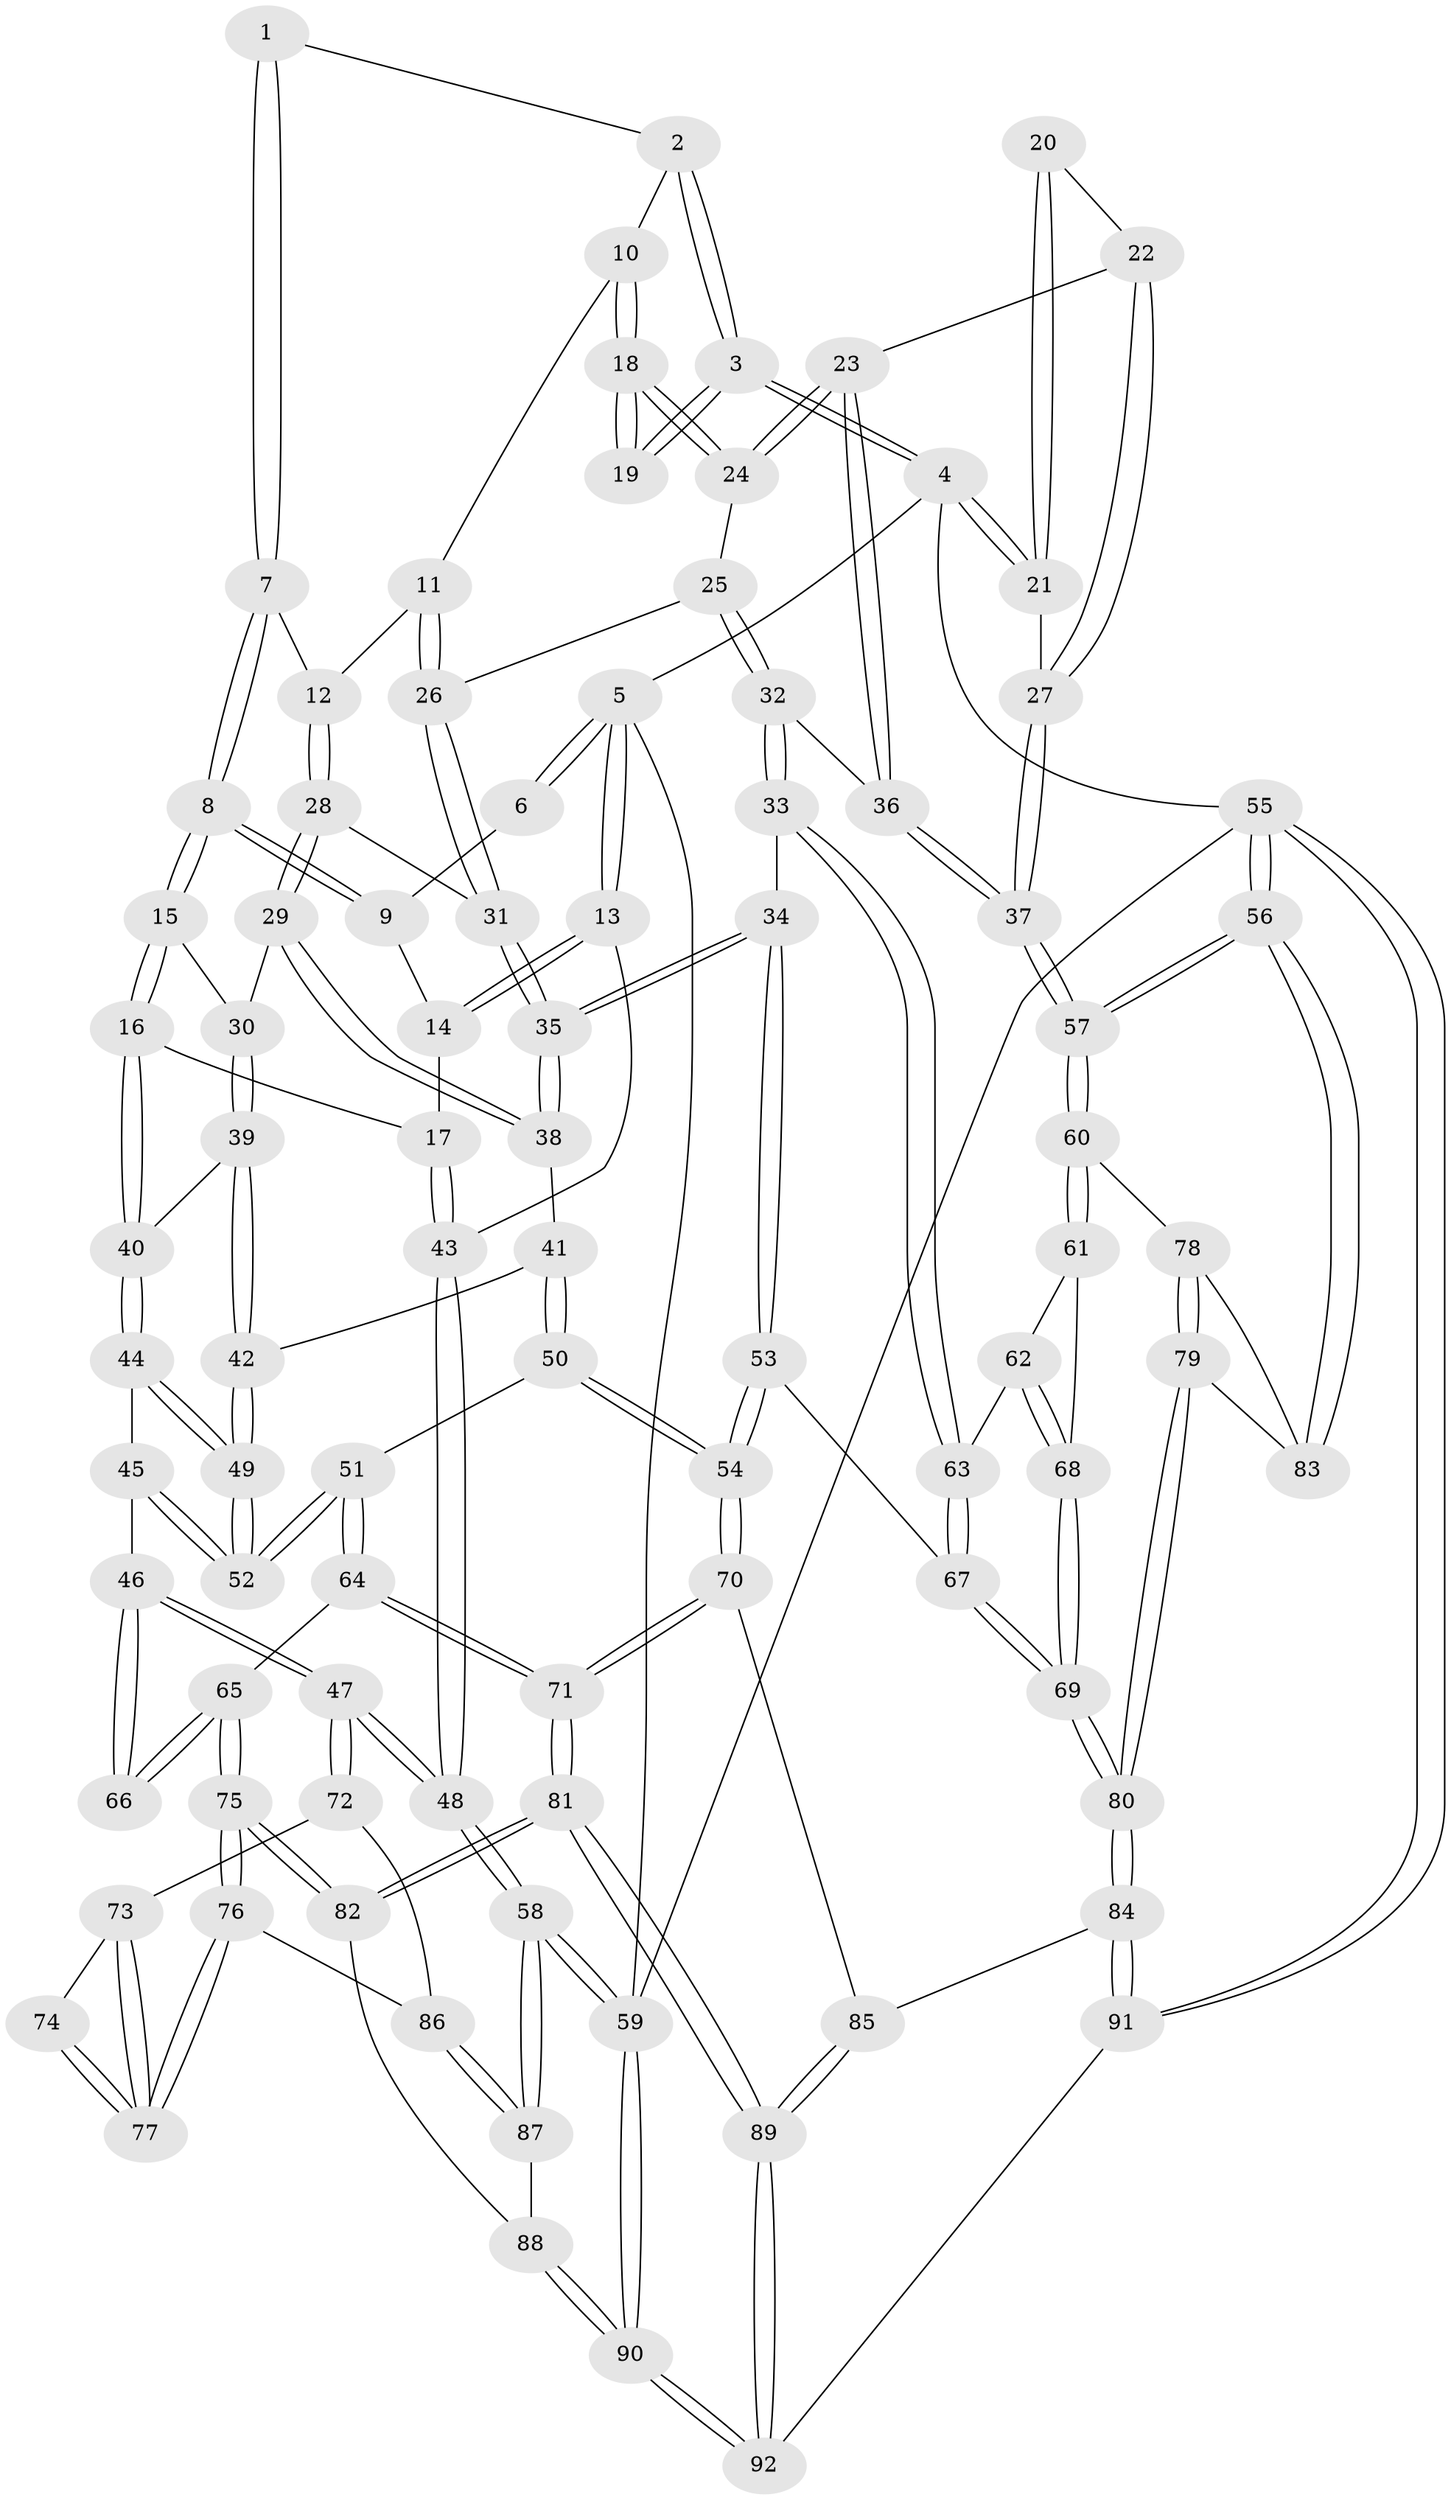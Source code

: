// Generated by graph-tools (version 1.1) at 2025/51/03/09/25 03:51:01]
// undirected, 92 vertices, 227 edges
graph export_dot {
graph [start="1"]
  node [color=gray90,style=filled];
  1 [pos="+0.5558060745638123+0"];
  2 [pos="+0.6087081267437905+0"];
  3 [pos="+1+0"];
  4 [pos="+1+0"];
  5 [pos="+0+0"];
  6 [pos="+0.34975024303191615+0"];
  7 [pos="+0.4877020805121688+0.2041424692426349"];
  8 [pos="+0.3960001988001986+0.24238790484148742"];
  9 [pos="+0.3078199191612913+0"];
  10 [pos="+0.6794621117540376+0.040236659998806476"];
  11 [pos="+0.596229340331999+0.20900264374828728"];
  12 [pos="+0.5626974698596152+0.23542924862081469"];
  13 [pos="+0+0.059096809278638036"];
  14 [pos="+0.21313949768441387+0.07961993720344958"];
  15 [pos="+0.3953166428748088+0.24435155029919065"];
  16 [pos="+0.24049865070642484+0.3686041551243483"];
  17 [pos="+0.14641831211489684+0.3049782833127458"];
  18 [pos="+0.7750541623713224+0.14238927244245897"];
  19 [pos="+0.830366827113288+0.13118274144519834"];
  20 [pos="+0.9011359115421088+0.14374728362337993"];
  21 [pos="+1+0"];
  22 [pos="+0.9797004400632556+0.2200845022133828"];
  23 [pos="+0.864782941915435+0.2792581466435836"];
  24 [pos="+0.7825419872616772+0.23577936446153147"];
  25 [pos="+0.7819919415405321+0.23650672988965968"];
  26 [pos="+0.6880719278807341+0.2863779063522847"];
  27 [pos="+1+0.26006364228153434"];
  28 [pos="+0.5622387245153107+0.3048834014373103"];
  29 [pos="+0.5226826586196999+0.36406839451857925"];
  30 [pos="+0.5052045090475298+0.3553821987462378"];
  31 [pos="+0.66918501935727+0.31218255026657293"];
  32 [pos="+0.7625120429439363+0.5071412178966012"];
  33 [pos="+0.7431513619560984+0.517932679292398"];
  34 [pos="+0.6922968343254408+0.5067590146436699"];
  35 [pos="+0.6784193743324629+0.4989207125264458"];
  36 [pos="+0.9559673619679271+0.46767640253170795"];
  37 [pos="+1+0.51010042467165"];
  38 [pos="+0.5568263614367154+0.47596332119063867"];
  39 [pos="+0.32398061596524247+0.405700654299902"];
  40 [pos="+0.24055741422973007+0.36874246091676266"];
  41 [pos="+0.5487389956279155+0.4810173181104544"];
  42 [pos="+0.4217013951082949+0.48364815268736566"];
  43 [pos="+0+0.3301015623800712"];
  44 [pos="+0.2393294967401751+0.3791017074581622"];
  45 [pos="+0.18849277960261224+0.5284575656284789"];
  46 [pos="+0.15671416960750273+0.5738474358657217"];
  47 [pos="+0+0.6377548358394832"];
  48 [pos="+0+0.6327216717435277"];
  49 [pos="+0.35411216901335235+0.6076896559158058"];
  50 [pos="+0.46893082310416606+0.6693225958685278"];
  51 [pos="+0.36239682251179167+0.6607489947182539"];
  52 [pos="+0.3537725191664419+0.6107634851521485"];
  53 [pos="+0.5491199461776918+0.7428079081793375"];
  54 [pos="+0.5459591984756382+0.743909991606776"];
  55 [pos="+1+1"];
  56 [pos="+1+1"];
  57 [pos="+1+0.5705476881209826"];
  58 [pos="+0+0.7314328543268077"];
  59 [pos="+0+1"];
  60 [pos="+0.9599448135301477+0.7112498849179878"];
  61 [pos="+0.9258733411250772+0.7038098552929533"];
  62 [pos="+0.7678020455969556+0.5878612787272814"];
  63 [pos="+0.7453941951030885+0.530395279781794"];
  64 [pos="+0.3191887138929218+0.7004055011532775"];
  65 [pos="+0.2814490326165512+0.7008741690515636"];
  66 [pos="+0.24595312163238625+0.6966659683502756"];
  67 [pos="+0.6520150394530629+0.7492925971684687"];
  68 [pos="+0.7782835388397867+0.7336731980137992"];
  69 [pos="+0.7501634440695346+0.7996037582009428"];
  70 [pos="+0.5411404194606552+0.7617491888491031"];
  71 [pos="+0.3808158619758105+0.9499028756081132"];
  72 [pos="+0+0.6940086498607513"];
  73 [pos="+0.07212611744325242+0.7300884227759471"];
  74 [pos="+0.2376956175609238+0.7027551182862127"];
  75 [pos="+0.2165888213783987+0.901914822370892"];
  76 [pos="+0.1745819903741966+0.8606380222038966"];
  77 [pos="+0.17083393851824846+0.8236068010239521"];
  78 [pos="+0.9364268417637391+0.7645890213684444"];
  79 [pos="+0.7831408529171016+0.8912110444267453"];
  80 [pos="+0.7822478700063771+0.8914956308830427"];
  81 [pos="+0.3516748064186623+1"];
  82 [pos="+0.31374691351192113+1"];
  83 [pos="+0.9968165464961767+0.9112186740410567"];
  84 [pos="+0.778287988664551+0.8998295251045724"];
  85 [pos="+0.6160943502806564+0.887864824398935"];
  86 [pos="+0.08948153643927514+0.8695168713668483"];
  87 [pos="+0.06245686564965228+0.914416807996908"];
  88 [pos="+0.05990755913620573+0.9328715146887451"];
  89 [pos="+0.37417714078631503+1"];
  90 [pos="+0+1"];
  91 [pos="+0.7631582418175098+1"];
  92 [pos="+0.3746330894457648+1"];
  1 -- 2;
  1 -- 7;
  1 -- 7;
  2 -- 3;
  2 -- 3;
  2 -- 10;
  3 -- 4;
  3 -- 4;
  3 -- 19;
  3 -- 19;
  4 -- 5;
  4 -- 21;
  4 -- 21;
  4 -- 55;
  5 -- 6;
  5 -- 6;
  5 -- 13;
  5 -- 13;
  5 -- 59;
  6 -- 9;
  7 -- 8;
  7 -- 8;
  7 -- 12;
  8 -- 9;
  8 -- 9;
  8 -- 15;
  8 -- 15;
  9 -- 14;
  10 -- 11;
  10 -- 18;
  10 -- 18;
  11 -- 12;
  11 -- 26;
  11 -- 26;
  12 -- 28;
  12 -- 28;
  13 -- 14;
  13 -- 14;
  13 -- 43;
  14 -- 17;
  15 -- 16;
  15 -- 16;
  15 -- 30;
  16 -- 17;
  16 -- 40;
  16 -- 40;
  17 -- 43;
  17 -- 43;
  18 -- 19;
  18 -- 19;
  18 -- 24;
  18 -- 24;
  20 -- 21;
  20 -- 21;
  20 -- 22;
  21 -- 27;
  22 -- 23;
  22 -- 27;
  22 -- 27;
  23 -- 24;
  23 -- 24;
  23 -- 36;
  23 -- 36;
  24 -- 25;
  25 -- 26;
  25 -- 32;
  25 -- 32;
  26 -- 31;
  26 -- 31;
  27 -- 37;
  27 -- 37;
  28 -- 29;
  28 -- 29;
  28 -- 31;
  29 -- 30;
  29 -- 38;
  29 -- 38;
  30 -- 39;
  30 -- 39;
  31 -- 35;
  31 -- 35;
  32 -- 33;
  32 -- 33;
  32 -- 36;
  33 -- 34;
  33 -- 63;
  33 -- 63;
  34 -- 35;
  34 -- 35;
  34 -- 53;
  34 -- 53;
  35 -- 38;
  35 -- 38;
  36 -- 37;
  36 -- 37;
  37 -- 57;
  37 -- 57;
  38 -- 41;
  39 -- 40;
  39 -- 42;
  39 -- 42;
  40 -- 44;
  40 -- 44;
  41 -- 42;
  41 -- 50;
  41 -- 50;
  42 -- 49;
  42 -- 49;
  43 -- 48;
  43 -- 48;
  44 -- 45;
  44 -- 49;
  44 -- 49;
  45 -- 46;
  45 -- 52;
  45 -- 52;
  46 -- 47;
  46 -- 47;
  46 -- 66;
  46 -- 66;
  47 -- 48;
  47 -- 48;
  47 -- 72;
  47 -- 72;
  48 -- 58;
  48 -- 58;
  49 -- 52;
  49 -- 52;
  50 -- 51;
  50 -- 54;
  50 -- 54;
  51 -- 52;
  51 -- 52;
  51 -- 64;
  51 -- 64;
  53 -- 54;
  53 -- 54;
  53 -- 67;
  54 -- 70;
  54 -- 70;
  55 -- 56;
  55 -- 56;
  55 -- 91;
  55 -- 91;
  55 -- 59;
  56 -- 57;
  56 -- 57;
  56 -- 83;
  56 -- 83;
  57 -- 60;
  57 -- 60;
  58 -- 59;
  58 -- 59;
  58 -- 87;
  58 -- 87;
  59 -- 90;
  59 -- 90;
  60 -- 61;
  60 -- 61;
  60 -- 78;
  61 -- 62;
  61 -- 68;
  62 -- 63;
  62 -- 68;
  62 -- 68;
  63 -- 67;
  63 -- 67;
  64 -- 65;
  64 -- 71;
  64 -- 71;
  65 -- 66;
  65 -- 66;
  65 -- 75;
  65 -- 75;
  67 -- 69;
  67 -- 69;
  68 -- 69;
  68 -- 69;
  69 -- 80;
  69 -- 80;
  70 -- 71;
  70 -- 71;
  70 -- 85;
  71 -- 81;
  71 -- 81;
  72 -- 73;
  72 -- 86;
  73 -- 74;
  73 -- 77;
  73 -- 77;
  74 -- 77;
  74 -- 77;
  75 -- 76;
  75 -- 76;
  75 -- 82;
  75 -- 82;
  76 -- 77;
  76 -- 77;
  76 -- 86;
  78 -- 79;
  78 -- 79;
  78 -- 83;
  79 -- 80;
  79 -- 80;
  79 -- 83;
  80 -- 84;
  80 -- 84;
  81 -- 82;
  81 -- 82;
  81 -- 89;
  81 -- 89;
  82 -- 88;
  84 -- 85;
  84 -- 91;
  84 -- 91;
  85 -- 89;
  85 -- 89;
  86 -- 87;
  86 -- 87;
  87 -- 88;
  88 -- 90;
  88 -- 90;
  89 -- 92;
  89 -- 92;
  90 -- 92;
  90 -- 92;
  91 -- 92;
}
